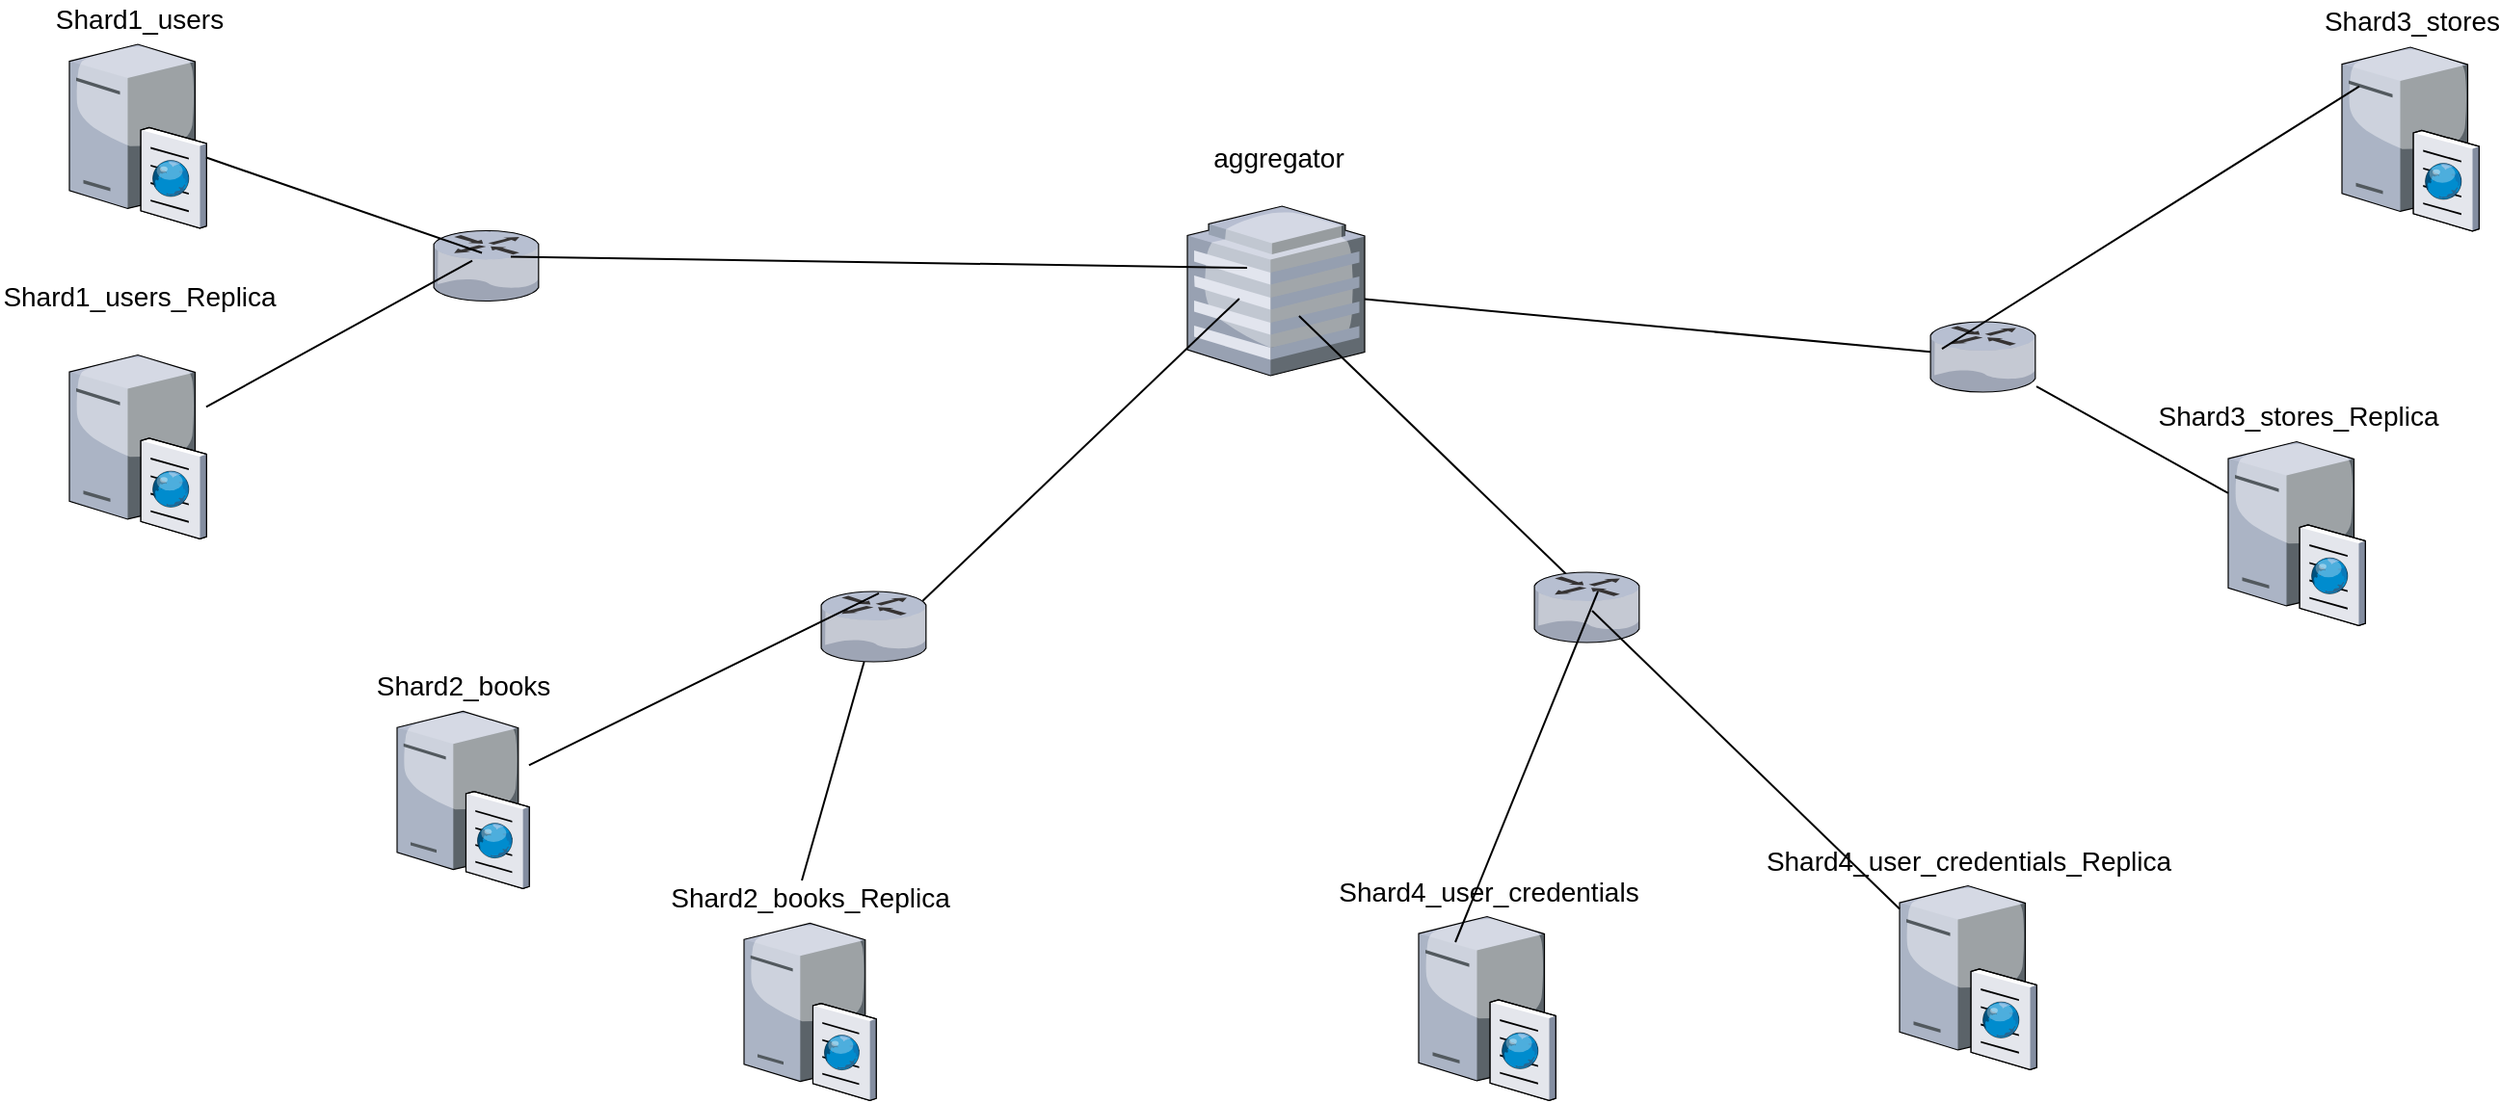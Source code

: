 <mxfile version="26.0.2">
  <diagram name="Page-1" id="e3a06f82-3646-2815-327d-82caf3d4e204">
    <mxGraphModel dx="1434" dy="720" grid="1" gridSize="10" guides="1" tooltips="1" connect="1" arrows="1" fold="1" page="1" pageScale="1.5" pageWidth="1169" pageHeight="826" background="none" math="0" shadow="0">
      <root>
        <mxCell id="0" style=";html=1;" />
        <mxCell id="1" style=";html=1;" parent="0" />
        <mxCell id="6a7d8f32e03d9370-13" value="" style="verticalLabelPosition=bottom;aspect=fixed;html=1;verticalAlign=top;strokeColor=none;shape=mxgraph.citrix.router;fillColor=#66B2FF;gradientColor=#0066CC;fontSize=14;" parent="1" vertex="1">
          <mxGeometry x="499" y="182.75" width="55" height="36.5" as="geometry" />
        </mxCell>
        <mxCell id="6a7d8f32e03d9370-15" value="Shard1_users" style="verticalLabelPosition=top;aspect=fixed;html=1;verticalAlign=bottom;strokeColor=none;shape=mxgraph.citrix.cache_server;fillColor=#66B2FF;gradientColor=#0066CC;fontSize=14;labelPosition=center;align=center;" parent="1" vertex="1">
          <mxGeometry x="310" y="83.75" width="71" height="97.5" as="geometry" />
        </mxCell>
        <mxCell id="6a7d8f32e03d9370-24" value="" style="verticalLabelPosition=bottom;aspect=fixed;html=1;verticalAlign=top;strokeColor=none;shape=mxgraph.citrix.hq_enterprise;fillColor=#66B2FF;gradientColor=#0066CC;fontSize=14;" parent="1" vertex="1">
          <mxGeometry x="890" y="170" width="92" height="88" as="geometry" />
        </mxCell>
        <mxCell id="KZBotEdLe3uGk118iI16-1" value="Shard2_books" style="verticalLabelPosition=top;aspect=fixed;html=1;verticalAlign=bottom;strokeColor=none;shape=mxgraph.citrix.cache_server;fillColor=#66B2FF;gradientColor=#0066CC;fontSize=14;labelPosition=center;align=center;" vertex="1" parent="1">
          <mxGeometry x="480" y="430" width="68.45" height="94" as="geometry" />
        </mxCell>
        <mxCell id="KZBotEdLe3uGk118iI16-2" value="Shard4_user_credentials" style="verticalLabelPosition=top;aspect=fixed;html=1;verticalAlign=bottom;strokeColor=none;shape=mxgraph.citrix.cache_server;fillColor=#66B2FF;gradientColor=#0066CC;fontSize=14;labelPosition=center;align=center;" vertex="1" parent="1">
          <mxGeometry x="1010" y="536.5" width="71" height="97.5" as="geometry" />
        </mxCell>
        <mxCell id="KZBotEdLe3uGk118iI16-3" value="Shard3_stores" style="verticalLabelPosition=top;aspect=fixed;html=1;verticalAlign=bottom;strokeColor=none;shape=mxgraph.citrix.cache_server;fillColor=#66B2FF;gradientColor=#0066CC;fontSize=14;labelPosition=center;align=center;" vertex="1" parent="1">
          <mxGeometry x="1489" y="85.25" width="71" height="97.5" as="geometry" />
        </mxCell>
        <mxCell id="KZBotEdLe3uGk118iI16-4" value="" style="endArrow=none;html=1;rounded=0;exitX=0.727;exitY=0.466;exitDx=0;exitDy=0;exitPerimeter=0;entryX=0.293;entryY=0.545;entryDx=0;entryDy=0;entryPerimeter=0;" edge="1" parent="1" source="KZBotEdLe3uGk118iI16-34" target="6a7d8f32e03d9370-24">
          <mxGeometry width="50" height="50" relative="1" as="geometry">
            <mxPoint x="1210" y="420" as="sourcePoint" />
            <mxPoint x="1260" y="370" as="targetPoint" />
          </mxGeometry>
        </mxCell>
        <mxCell id="KZBotEdLe3uGk118iI16-5" value="" style="endArrow=none;html=1;rounded=0;entryX=0.337;entryY=0.364;entryDx=0;entryDy=0;entryPerimeter=0;exitX=0.727;exitY=0.37;exitDx=0;exitDy=0;exitPerimeter=0;" edge="1" parent="1" source="6a7d8f32e03d9370-13" target="6a7d8f32e03d9370-24">
          <mxGeometry width="50" height="50" relative="1" as="geometry">
            <mxPoint x="1210" y="420" as="sourcePoint" />
            <mxPoint x="1260" y="370" as="targetPoint" />
          </mxGeometry>
        </mxCell>
        <mxCell id="KZBotEdLe3uGk118iI16-6" value="" style="endArrow=none;html=1;rounded=0;" edge="1" parent="1" source="6a7d8f32e03d9370-24" target="KZBotEdLe3uGk118iI16-39">
          <mxGeometry width="50" height="50" relative="1" as="geometry">
            <mxPoint x="1210" y="420" as="sourcePoint" />
            <mxPoint x="1260" y="370" as="targetPoint" />
          </mxGeometry>
        </mxCell>
        <mxCell id="KZBotEdLe3uGk118iI16-7" value="" style="endArrow=none;html=1;rounded=0;exitX=0.63;exitY=0.648;exitDx=0;exitDy=0;exitPerimeter=0;entryX=0.545;entryY=0.384;entryDx=0;entryDy=0;entryPerimeter=0;" edge="1" parent="1" source="6a7d8f32e03d9370-24" target="KZBotEdLe3uGk118iI16-38">
          <mxGeometry width="50" height="50" relative="1" as="geometry">
            <mxPoint x="1210" y="420" as="sourcePoint" />
            <mxPoint x="1260" y="370" as="targetPoint" />
          </mxGeometry>
        </mxCell>
        <mxCell id="KZBotEdLe3uGk118iI16-28" value="&lt;span style=&quot;font-size: 14px;&quot;&gt;aggregator&lt;/span&gt;" style="text;html=1;align=center;verticalAlign=middle;resizable=0;points=[];autosize=1;strokeColor=none;fillColor=none;" vertex="1" parent="1">
          <mxGeometry x="892" y="130" width="90" height="30" as="geometry" />
        </mxCell>
        <mxCell id="KZBotEdLe3uGk118iI16-30" value="Shard1_users_Replica&lt;div&gt;&lt;br&gt;&lt;/div&gt;" style="verticalLabelPosition=top;aspect=fixed;html=1;verticalAlign=bottom;strokeColor=none;shape=mxgraph.citrix.cache_server;fillColor=#66B2FF;gradientColor=#0066CC;fontSize=14;labelPosition=center;align=center;" vertex="1" parent="1">
          <mxGeometry x="310" y="245" width="71" height="97.5" as="geometry" />
        </mxCell>
        <mxCell id="KZBotEdLe3uGk118iI16-32" value="" style="endArrow=none;html=1;rounded=0;entryX=0.455;entryY=0.315;entryDx=0;entryDy=0;entryPerimeter=0;" edge="1" parent="1" source="6a7d8f32e03d9370-15" target="6a7d8f32e03d9370-13">
          <mxGeometry width="50" height="50" relative="1" as="geometry">
            <mxPoint x="790" y="330" as="sourcePoint" />
            <mxPoint x="840" y="280" as="targetPoint" />
          </mxGeometry>
        </mxCell>
        <mxCell id="KZBotEdLe3uGk118iI16-33" value="" style="endArrow=none;html=1;rounded=0;entryX=0.364;entryY=0.425;entryDx=0;entryDy=0;entryPerimeter=0;" edge="1" parent="1" source="KZBotEdLe3uGk118iI16-30" target="6a7d8f32e03d9370-13">
          <mxGeometry width="50" height="50" relative="1" as="geometry">
            <mxPoint x="790" y="330" as="sourcePoint" />
            <mxPoint x="840" y="280" as="targetPoint" />
          </mxGeometry>
        </mxCell>
        <mxCell id="KZBotEdLe3uGk118iI16-34" value="" style="verticalLabelPosition=bottom;aspect=fixed;html=1;verticalAlign=top;strokeColor=none;shape=mxgraph.citrix.router;fillColor=#66B2FF;gradientColor=#0066CC;fontSize=14;" vertex="1" parent="1">
          <mxGeometry x="700" y="370" width="55" height="36.5" as="geometry" />
        </mxCell>
        <mxCell id="KZBotEdLe3uGk118iI16-35" value="Shard2_books_Replica" style="verticalLabelPosition=top;aspect=fixed;html=1;verticalAlign=bottom;strokeColor=none;shape=mxgraph.citrix.cache_server;fillColor=#66B2FF;gradientColor=#0066CC;fontSize=14;labelPosition=center;align=center;" vertex="1" parent="1">
          <mxGeometry x="660" y="540" width="68.45" height="94" as="geometry" />
        </mxCell>
        <mxCell id="KZBotEdLe3uGk118iI16-36" value="" style="endArrow=none;html=1;rounded=0;" edge="1" parent="1" target="KZBotEdLe3uGk118iI16-34">
          <mxGeometry width="50" height="50" relative="1" as="geometry">
            <mxPoint x="690" y="520" as="sourcePoint" />
            <mxPoint x="840" y="280" as="targetPoint" />
          </mxGeometry>
        </mxCell>
        <mxCell id="KZBotEdLe3uGk118iI16-37" value="" style="endArrow=none;html=1;rounded=0;entryX=0.545;entryY=0.027;entryDx=0;entryDy=0;entryPerimeter=0;" edge="1" parent="1" source="KZBotEdLe3uGk118iI16-1" target="KZBotEdLe3uGk118iI16-34">
          <mxGeometry width="50" height="50" relative="1" as="geometry">
            <mxPoint x="790" y="330" as="sourcePoint" />
            <mxPoint x="840" y="280" as="targetPoint" />
          </mxGeometry>
        </mxCell>
        <mxCell id="KZBotEdLe3uGk118iI16-38" value="" style="verticalLabelPosition=bottom;aspect=fixed;html=1;verticalAlign=top;strokeColor=none;shape=mxgraph.citrix.router;fillColor=#66B2FF;gradientColor=#0066CC;fontSize=14;" vertex="1" parent="1">
          <mxGeometry x="1070" y="360" width="55" height="36.5" as="geometry" />
        </mxCell>
        <mxCell id="KZBotEdLe3uGk118iI16-39" value="" style="verticalLabelPosition=bottom;aspect=fixed;html=1;verticalAlign=top;strokeColor=none;shape=mxgraph.citrix.router;fillColor=#66B2FF;gradientColor=#0066CC;fontSize=14;" vertex="1" parent="1">
          <mxGeometry x="1275.5" y="230" width="55" height="36.5" as="geometry" />
        </mxCell>
        <mxCell id="KZBotEdLe3uGk118iI16-40" value="Shard4_user_credentials_Replica" style="verticalLabelPosition=top;aspect=fixed;html=1;verticalAlign=bottom;strokeColor=none;shape=mxgraph.citrix.cache_server;fillColor=#66B2FF;gradientColor=#0066CC;fontSize=14;labelPosition=center;align=center;" vertex="1" parent="1">
          <mxGeometry x="1259.5" y="520.5" width="71" height="97.5" as="geometry" />
        </mxCell>
        <mxCell id="KZBotEdLe3uGk118iI16-41" value="Shard3_stores_Replica" style="verticalLabelPosition=top;aspect=fixed;html=1;verticalAlign=bottom;strokeColor=none;shape=mxgraph.citrix.cache_server;fillColor=#66B2FF;gradientColor=#0066CC;fontSize=14;labelPosition=center;align=center;" vertex="1" parent="1">
          <mxGeometry x="1430" y="290" width="71" height="97.5" as="geometry" />
        </mxCell>
        <mxCell id="KZBotEdLe3uGk118iI16-42" value="" style="endArrow=none;html=1;rounded=0;entryX=0.127;entryY=0.231;entryDx=0;entryDy=0;entryPerimeter=0;exitX=0.109;exitY=0.384;exitDx=0;exitDy=0;exitPerimeter=0;" edge="1" parent="1" source="KZBotEdLe3uGk118iI16-39" target="KZBotEdLe3uGk118iI16-3">
          <mxGeometry width="50" height="50" relative="1" as="geometry">
            <mxPoint x="1240" y="330" as="sourcePoint" />
            <mxPoint x="1290" y="280" as="targetPoint" />
          </mxGeometry>
        </mxCell>
        <mxCell id="KZBotEdLe3uGk118iI16-43" value="" style="endArrow=none;html=1;rounded=0;" edge="1" parent="1" source="KZBotEdLe3uGk118iI16-39" target="KZBotEdLe3uGk118iI16-41">
          <mxGeometry width="50" height="50" relative="1" as="geometry">
            <mxPoint x="1240" y="330" as="sourcePoint" />
            <mxPoint x="1290" y="280" as="targetPoint" />
          </mxGeometry>
        </mxCell>
        <mxCell id="KZBotEdLe3uGk118iI16-44" value="" style="endArrow=none;html=1;rounded=0;" edge="1" parent="1" target="KZBotEdLe3uGk118iI16-40">
          <mxGeometry width="50" height="50" relative="1" as="geometry">
            <mxPoint x="1100" y="380" as="sourcePoint" />
            <mxPoint x="1290" y="280" as="targetPoint" />
          </mxGeometry>
        </mxCell>
        <mxCell id="KZBotEdLe3uGk118iI16-45" value="" style="endArrow=none;html=1;rounded=0;exitX=0.268;exitY=0.159;exitDx=0;exitDy=0;exitPerimeter=0;entryX=0.6;entryY=0.274;entryDx=0;entryDy=0;entryPerimeter=0;" edge="1" parent="1" source="KZBotEdLe3uGk118iI16-2" target="KZBotEdLe3uGk118iI16-38">
          <mxGeometry width="50" height="50" relative="1" as="geometry">
            <mxPoint x="1240" y="330" as="sourcePoint" />
            <mxPoint x="1290" y="280" as="targetPoint" />
          </mxGeometry>
        </mxCell>
      </root>
    </mxGraphModel>
  </diagram>
</mxfile>
